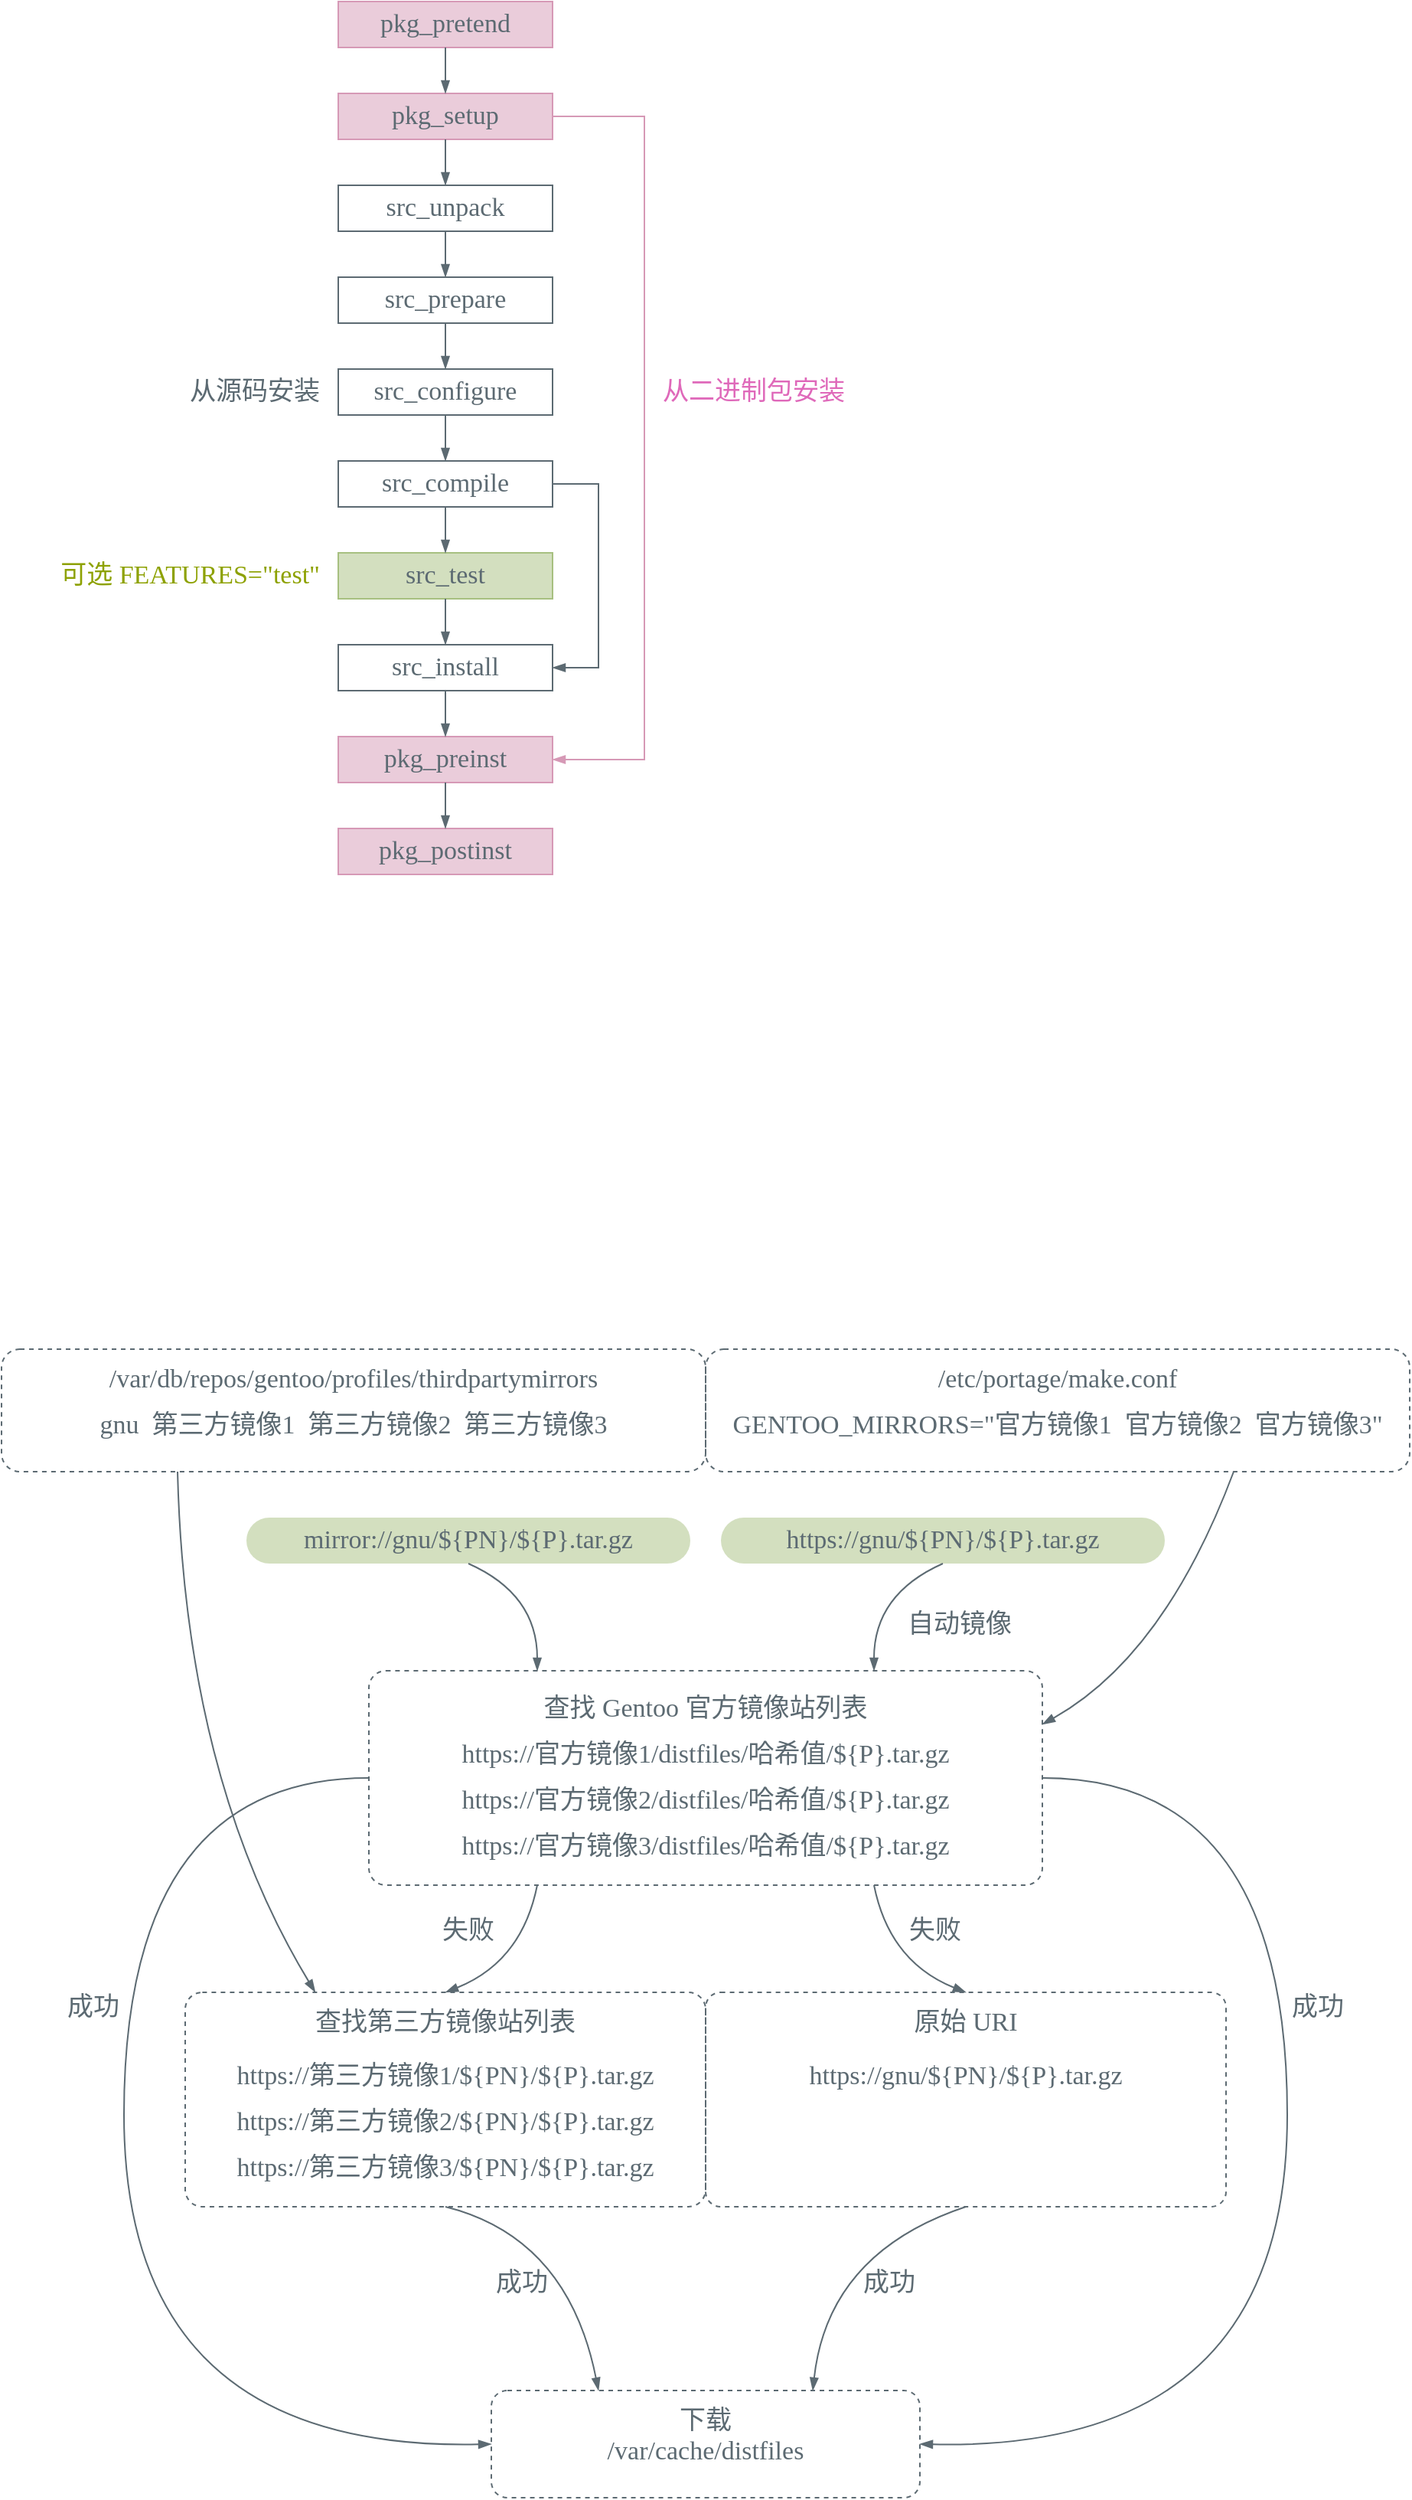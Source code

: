 <mxfile version="28.2.5">
  <diagram name="Page-1" id="5N1QG-RuHGxLHV1p5bVp">
    <mxGraphModel dx="1678" dy="1185" grid="1" gridSize="10" guides="1" tooltips="1" connect="1" arrows="1" fold="1" page="1" pageScale="1" pageWidth="850" pageHeight="1100" math="0" shadow="0">
      <root>
        <mxCell id="0" />
        <mxCell id="1" parent="0" />
        <mxCell id="bOaPK-R4jjNTkl6NAwNz-4" value="&lt;font style=&quot;color: light-dark(rgb(92, 106, 114), rgb(211, 198, 170));&quot;&gt;pkg_pretend&lt;/font&gt;" style="rounded=0;whiteSpace=wrap;html=1;fillColor=light-dark(#D699B6,#D699B6);strokeColor=light-dark(#D699B6,#D699B6);fontFamily=LXGW WenKai Mono;fontColor=light-dark(#5C6A72,#D3C6AA);fontSize=17;strokeOpacity=100;fillOpacity=50;" parent="1" vertex="1">
          <mxGeometry x="1060" y="240" width="140" height="30" as="geometry" />
        </mxCell>
        <mxCell id="bOaPK-R4jjNTkl6NAwNz-5" value="&lt;font style=&quot;color: light-dark(rgb(92, 106, 114), rgb(211, 198, 170));&quot;&gt;pkg_setup&lt;/font&gt;" style="rounded=0;whiteSpace=wrap;html=1;fillColor=light-dark(#D699B6,#D699B6);strokeColor=light-dark(#D699B6,#D699B6);fontFamily=LXGW WenKai Mono;fontColor=light-dark(#5C6A72,#D3C6AA);fontSize=17;strokeOpacity=100;fillOpacity=50;" parent="1" vertex="1">
          <mxGeometry x="1060" y="300" width="140" height="30" as="geometry" />
        </mxCell>
        <mxCell id="bOaPK-R4jjNTkl6NAwNz-6" value="&lt;font style=&quot;color: light-dark(rgb(92, 106, 114), rgb(211, 198, 170));&quot;&gt;src_unpack&lt;/font&gt;" style="rounded=0;whiteSpace=wrap;html=1;fillColor=none;strokeColor=light-dark(#5C6A72,#D3C6AA);fontFamily=LXGW WenKai Mono;fontColor=light-dark(#5C6A72,#D3C6AA);fontSize=17;strokeOpacity=100;fillOpacity=50;" parent="1" vertex="1">
          <mxGeometry x="1060" y="360" width="140" height="30" as="geometry" />
        </mxCell>
        <mxCell id="bOaPK-R4jjNTkl6NAwNz-7" value="&lt;font style=&quot;color: light-dark(rgb(92, 106, 114), rgb(211, 198, 170));&quot;&gt;src_prepare&lt;/font&gt;" style="rounded=0;whiteSpace=wrap;html=1;fillColor=none;strokeColor=light-dark(#5C6A72,#D3C6AA);fontFamily=LXGW WenKai Mono;fontColor=light-dark(#5C6A72,#D3C6AA);fontSize=17;strokeOpacity=100;fillOpacity=50;" parent="1" vertex="1">
          <mxGeometry x="1060" y="420" width="140" height="30" as="geometry" />
        </mxCell>
        <mxCell id="bOaPK-R4jjNTkl6NAwNz-8" value="&lt;font style=&quot;color: light-dark(rgb(92, 106, 114), rgb(211, 198, 170));&quot;&gt;src_configure&lt;/font&gt;" style="rounded=0;whiteSpace=wrap;html=1;fillColor=none;strokeColor=light-dark(#5C6A72,#D3C6AA);fontFamily=LXGW WenKai Mono;fontColor=light-dark(#5C6A72,#D3C6AA);fontSize=17;strokeOpacity=100;fillOpacity=50;" parent="1" vertex="1">
          <mxGeometry x="1060" y="480" width="140" height="30" as="geometry" />
        </mxCell>
        <mxCell id="bOaPK-R4jjNTkl6NAwNz-9" value="&lt;font style=&quot;color: light-dark(rgb(92, 106, 114), rgb(211, 198, 170));&quot;&gt;src_compile&lt;/font&gt;" style="rounded=0;whiteSpace=wrap;html=1;fillColor=none;strokeColor=light-dark(#5C6A72,#D3C6AA);fontFamily=LXGW WenKai Mono;fontColor=light-dark(#5C6A72,#D3C6AA);fontSize=17;strokeOpacity=100;fillOpacity=50;" parent="1" vertex="1">
          <mxGeometry x="1060" y="540" width="140" height="30" as="geometry" />
        </mxCell>
        <mxCell id="bOaPK-R4jjNTkl6NAwNz-10" value="&lt;font style=&quot;color: light-dark(rgb(92, 106, 114), rgb(211, 198, 170));&quot;&gt;src_test&lt;/font&gt;" style="rounded=0;whiteSpace=wrap;html=1;fillColor=#A7C080;strokeColor=#A7C080;fontFamily=LXGW WenKai Mono;fontColor=#5C6A72;fontSize=17;strokeOpacity=100;fillOpacity=50;" parent="1" vertex="1">
          <mxGeometry x="1060" y="600" width="140" height="30" as="geometry" />
        </mxCell>
        <mxCell id="bOaPK-R4jjNTkl6NAwNz-11" value="&lt;font style=&quot;color: light-dark(rgb(92, 106, 114), rgb(211, 198, 170));&quot;&gt;src_install&lt;/font&gt;" style="rounded=0;whiteSpace=wrap;html=1;fillColor=none;strokeColor=light-dark(#5C6A72,#D3C6AA);fontFamily=LXGW WenKai Mono;fontColor=light-dark(#5C6A72,#D3C6AA);fontSize=17;strokeOpacity=100;fillOpacity=50;" parent="1" vertex="1">
          <mxGeometry x="1060" y="660" width="140" height="30" as="geometry" />
        </mxCell>
        <mxCell id="bOaPK-R4jjNTkl6NAwNz-12" value="&lt;font style=&quot;color: light-dark(rgb(92, 106, 114), rgb(211, 198, 170));&quot;&gt;pkg_preinst&lt;/font&gt;" style="rounded=0;whiteSpace=wrap;html=1;fillColor=light-dark(#D699B6,#D699B6);strokeColor=light-dark(#D699B6,#D699B6);fontFamily=LXGW WenKai Mono;fontColor=light-dark(#5C6A72,#D3C6AA);fontSize=17;strokeOpacity=100;fillOpacity=50;" parent="1" vertex="1">
          <mxGeometry x="1060" y="720" width="140" height="30" as="geometry" />
        </mxCell>
        <mxCell id="bOaPK-R4jjNTkl6NAwNz-13" value="&lt;font style=&quot;color: light-dark(rgb(92, 106, 114), rgb(211, 198, 170));&quot;&gt;pkg_postinst&lt;/font&gt;" style="rounded=0;whiteSpace=wrap;html=1;fillColor=light-dark(#D699B6,#D699B6);strokeColor=light-dark(#D699B6,#D699B6);fontFamily=LXGW WenKai Mono;fontColor=light-dark(#5C6A72,#D3C6AA);fontSize=17;strokeOpacity=100;fillOpacity=50;" parent="1" vertex="1">
          <mxGeometry x="1060" y="780" width="140" height="30" as="geometry" />
        </mxCell>
        <mxCell id="bOaPK-R4jjNTkl6NAwNz-14" value="" style="endArrow=blockThin;html=1;rounded=0;strokeColor=light-dark(#5C6A72,#D3C6AA);endFill=1;exitX=0.5;exitY=1;exitDx=0;exitDy=0;entryX=0.5;entryY=0;entryDx=0;entryDy=0;fontFamily=LXGW WenKai Mono;fontSize=17;" parent="1" source="bOaPK-R4jjNTkl6NAwNz-4" target="bOaPK-R4jjNTkl6NAwNz-5" edge="1">
          <mxGeometry width="50" height="50" relative="1" as="geometry">
            <mxPoint x="1050" y="680" as="sourcePoint" />
            <mxPoint x="1100" y="630" as="targetPoint" />
          </mxGeometry>
        </mxCell>
        <mxCell id="bOaPK-R4jjNTkl6NAwNz-15" value="" style="endArrow=blockThin;html=1;rounded=0;strokeColor=light-dark(#5C6A72,#D3C6AA);endFill=1;exitX=0.5;exitY=1;exitDx=0;exitDy=0;entryX=0.5;entryY=0;entryDx=0;entryDy=0;fontFamily=LXGW WenKai Mono;fontSize=17;" parent="1" source="bOaPK-R4jjNTkl6NAwNz-9" target="bOaPK-R4jjNTkl6NAwNz-10" edge="1">
          <mxGeometry width="50" height="50" relative="1" as="geometry">
            <mxPoint x="1360" y="440" as="sourcePoint" />
            <mxPoint x="1360" y="560" as="targetPoint" />
          </mxGeometry>
        </mxCell>
        <mxCell id="bOaPK-R4jjNTkl6NAwNz-16" value="" style="endArrow=blockThin;html=1;rounded=0;strokeColor=light-dark(#5C6A72,#D3C6AA);endFill=1;exitX=0.5;exitY=1;exitDx=0;exitDy=0;entryX=0.5;entryY=0;entryDx=0;entryDy=0;fontFamily=LXGW WenKai Mono;fontSize=17;" parent="1" source="bOaPK-R4jjNTkl6NAwNz-8" target="bOaPK-R4jjNTkl6NAwNz-9" edge="1">
          <mxGeometry width="50" height="50" relative="1" as="geometry">
            <mxPoint x="1350" y="460" as="sourcePoint" />
            <mxPoint x="1350" y="580" as="targetPoint" />
          </mxGeometry>
        </mxCell>
        <mxCell id="bOaPK-R4jjNTkl6NAwNz-17" value="" style="endArrow=blockThin;html=1;rounded=0;strokeColor=light-dark(#5C6A72,#D3C6AA);endFill=1;exitX=0.5;exitY=1;exitDx=0;exitDy=0;entryX=0.5;entryY=0;entryDx=0;entryDy=0;fontFamily=LXGW WenKai Mono;fontSize=17;" parent="1" source="bOaPK-R4jjNTkl6NAwNz-7" target="bOaPK-R4jjNTkl6NAwNz-8" edge="1">
          <mxGeometry width="50" height="50" relative="1" as="geometry">
            <mxPoint x="1340" y="470" as="sourcePoint" />
            <mxPoint x="1340" y="590" as="targetPoint" />
          </mxGeometry>
        </mxCell>
        <mxCell id="bOaPK-R4jjNTkl6NAwNz-18" value="" style="endArrow=blockThin;html=1;rounded=0;strokeColor=light-dark(#5C6A72,#D3C6AA);endFill=1;exitX=0.5;exitY=1;exitDx=0;exitDy=0;entryX=0.5;entryY=0;entryDx=0;entryDy=0;fontFamily=LXGW WenKai Mono;fontSize=17;" parent="1" source="bOaPK-R4jjNTkl6NAwNz-6" target="bOaPK-R4jjNTkl6NAwNz-7" edge="1">
          <mxGeometry width="50" height="50" relative="1" as="geometry">
            <mxPoint x="1320" y="410" as="sourcePoint" />
            <mxPoint x="1320" y="530" as="targetPoint" />
          </mxGeometry>
        </mxCell>
        <mxCell id="bOaPK-R4jjNTkl6NAwNz-19" value="" style="endArrow=blockThin;html=1;rounded=0;strokeColor=light-dark(#5C6A72,#D3C6AA);endFill=1;exitX=0.5;exitY=1;exitDx=0;exitDy=0;entryX=0.5;entryY=0;entryDx=0;entryDy=0;fontFamily=LXGW WenKai Mono;fontSize=17;" parent="1" source="bOaPK-R4jjNTkl6NAwNz-5" target="bOaPK-R4jjNTkl6NAwNz-6" edge="1">
          <mxGeometry width="50" height="50" relative="1" as="geometry">
            <mxPoint x="1310" y="420" as="sourcePoint" />
            <mxPoint x="1310" y="540" as="targetPoint" />
          </mxGeometry>
        </mxCell>
        <mxCell id="bOaPK-R4jjNTkl6NAwNz-20" value="" style="endArrow=blockThin;html=1;rounded=0;strokeColor=light-dark(#5C6A72,#D3C6AA);endFill=1;exitX=0.5;exitY=1;exitDx=0;exitDy=0;entryX=0.5;entryY=0;entryDx=0;entryDy=0;fontFamily=LXGW WenKai Mono;fontSize=17;" parent="1" source="bOaPK-R4jjNTkl6NAwNz-12" target="bOaPK-R4jjNTkl6NAwNz-13" edge="1">
          <mxGeometry width="50" height="50" relative="1" as="geometry">
            <mxPoint x="1379.17" y="660" as="sourcePoint" />
            <mxPoint x="1379.17" y="780" as="targetPoint" />
          </mxGeometry>
        </mxCell>
        <mxCell id="bOaPK-R4jjNTkl6NAwNz-21" value="" style="endArrow=blockThin;html=1;rounded=0;strokeColor=light-dark(#5C6A72,#D3C6AA);endFill=1;exitX=0.5;exitY=1;exitDx=0;exitDy=0;entryX=0.5;entryY=0;entryDx=0;entryDy=0;fontFamily=LXGW WenKai Mono;fontSize=17;" parent="1" source="bOaPK-R4jjNTkl6NAwNz-11" target="bOaPK-R4jjNTkl6NAwNz-12" edge="1">
          <mxGeometry width="50" height="50" relative="1" as="geometry">
            <mxPoint x="1369.17" y="670" as="sourcePoint" />
            <mxPoint x="1369.17" y="790" as="targetPoint" />
          </mxGeometry>
        </mxCell>
        <mxCell id="bOaPK-R4jjNTkl6NAwNz-22" value="" style="endArrow=blockThin;html=1;rounded=0;strokeColor=light-dark(#5C6A72,#D3C6AA);endFill=1;exitX=0.5;exitY=1;exitDx=0;exitDy=0;entryX=0.5;entryY=0;entryDx=0;entryDy=0;fontFamily=LXGW WenKai Mono;fontSize=17;" parent="1" source="bOaPK-R4jjNTkl6NAwNz-10" target="bOaPK-R4jjNTkl6NAwNz-11" edge="1">
          <mxGeometry width="50" height="50" relative="1" as="geometry">
            <mxPoint x="1349.17" y="610" as="sourcePoint" />
            <mxPoint x="1349.17" y="730" as="targetPoint" />
          </mxGeometry>
        </mxCell>
        <mxCell id="bOaPK-R4jjNTkl6NAwNz-23" value="" style="endArrow=blockThin;html=1;rounded=0;strokeColor=light-dark(#D699B6,#D699B6);endFill=1;exitX=1;exitY=0.5;exitDx=0;exitDy=0;entryX=1;entryY=0.5;entryDx=0;entryDy=0;fontFamily=LXGW WenKai Mono;fontSize=17;fillColor=light-dark(#D699B6,#D699B6);" parent="1" source="bOaPK-R4jjNTkl6NAwNz-5" target="bOaPK-R4jjNTkl6NAwNz-12" edge="1">
          <mxGeometry width="50" height="50" relative="1" as="geometry">
            <mxPoint x="1220" y="530" as="sourcePoint" />
            <mxPoint x="1410" y="640" as="targetPoint" />
            <Array as="points">
              <mxPoint x="1260" y="315" />
              <mxPoint x="1260" y="520" />
              <mxPoint x="1260" y="735" />
            </Array>
          </mxGeometry>
        </mxCell>
        <mxCell id="bOaPK-R4jjNTkl6NAwNz-24" value="&lt;span style=&quot;text-wrap-mode: nowrap;&quot;&gt;&lt;font style=&quot;color: light-dark(rgb(223, 105, 186), rgb(214, 153, 182));&quot;&gt;从二进制包安装&lt;/font&gt;&lt;/span&gt;" style="rounded=0;whiteSpace=wrap;html=1;fillColor=none;strokeColor=none;fontFamily=LXGW WenKai Mono;fontColor=#D699B6;fontSize=17;strokeOpacity=100;fillOpacity=50;align=left;" parent="1" vertex="1">
          <mxGeometry x="1270" y="480" width="130" height="30" as="geometry" />
        </mxCell>
        <mxCell id="bOaPK-R4jjNTkl6NAwNz-25" value="&lt;span style=&quot;text-wrap-mode: nowrap;&quot;&gt;&lt;font style=&quot;color: light-dark(rgb(92, 106, 114), rgb(211, 198, 170));&quot;&gt;从源码安装&lt;/font&gt;&lt;/span&gt;" style="rounded=0;whiteSpace=wrap;html=1;fillColor=none;strokeColor=none;fontFamily=LXGW WenKai Mono;fontColor=#5C6A72;fontSize=17;strokeOpacity=100;fillOpacity=50;align=right;" parent="1" vertex="1">
          <mxGeometry x="950" y="480" width="100" height="30" as="geometry" />
        </mxCell>
        <mxCell id="bOaPK-R4jjNTkl6NAwNz-26" value="" style="endArrow=blockThin;html=1;rounded=0;strokeColor=light-dark(#5C6A72,#D3C6AA);endFill=1;exitX=1;exitY=0.5;exitDx=0;exitDy=0;entryX=1;entryY=0.5;entryDx=0;entryDy=0;fontFamily=LXGW WenKai Mono;fontSize=17;" parent="1" source="bOaPK-R4jjNTkl6NAwNz-9" target="bOaPK-R4jjNTkl6NAwNz-11" edge="1">
          <mxGeometry width="50" height="50" relative="1" as="geometry">
            <mxPoint x="1060" y="690" as="sourcePoint" />
            <mxPoint x="1060" y="780" as="targetPoint" />
            <Array as="points">
              <mxPoint x="1230" y="555" />
              <mxPoint x="1230" y="675" />
            </Array>
          </mxGeometry>
        </mxCell>
        <mxCell id="bOaPK-R4jjNTkl6NAwNz-27" value="&lt;font style=&quot;color: light-dark(rgb(141, 161, 1), rgb(167, 192, 128));&quot;&gt;&lt;span style=&quot;text-wrap-mode: nowrap;&quot;&gt;可选&amp;nbsp;&lt;/span&gt;&lt;span style=&quot;text-wrap-mode: nowrap;&quot;&gt;&lt;font&gt;FEATURES=&quot;test&quot;&lt;/font&gt;&lt;/span&gt;&lt;/font&gt;" style="rounded=0;whiteSpace=wrap;html=1;fillColor=none;strokeColor=none;fontFamily=LXGW WenKai Mono;fontColor=#A7C080;fontSize=17;strokeOpacity=100;fillOpacity=50;align=right;" parent="1" vertex="1">
          <mxGeometry x="870" y="600" width="180" height="30" as="geometry" />
        </mxCell>
        <mxCell id="bOaPK-R4jjNTkl6NAwNz-30" value="" style="rounded=1;whiteSpace=wrap;html=1;strokeColor=light-dark(#5C6A72,#D3C6AA);fillColor=none;dashed=1;fontFamily=LXGW WenKai Mono;fontSize=17;" parent="1" vertex="1">
          <mxGeometry x="840" y="1120" width="460" height="80" as="geometry" />
        </mxCell>
        <mxCell id="bOaPK-R4jjNTkl6NAwNz-31" value="" style="rounded=1;whiteSpace=wrap;html=1;strokeColor=light-dark(#5C6A72,#D3C6AA);fillColor=none;dashed=1;fontFamily=LXGW WenKai Mono;fontSize=17;" parent="1" vertex="1">
          <mxGeometry x="1300" y="1120" width="460" height="80" as="geometry" />
        </mxCell>
        <mxCell id="bOaPK-R4jjNTkl6NAwNz-32" value="" style="rounded=1;whiteSpace=wrap;html=1;strokeColor=light-dark(#5C6A72,#D3C6AA);fillColor=none;dashed=1;fontFamily=LXGW WenKai Mono;fontSize=17;" parent="1" vertex="1">
          <mxGeometry x="1160" y="1800" width="280" height="70" as="geometry" />
        </mxCell>
        <mxCell id="bOaPK-R4jjNTkl6NAwNz-33" value="" style="rounded=1;whiteSpace=wrap;html=1;strokeColor=light-dark(#5C6A72,#D3C6AA);fillColor=none;dashed=1;fontFamily=LXGW WenKai Mono;fontSize=17;arcSize=7;" parent="1" vertex="1">
          <mxGeometry x="1300" y="1540" width="340" height="140" as="geometry" />
        </mxCell>
        <mxCell id="bOaPK-R4jjNTkl6NAwNz-34" value="" style="rounded=1;whiteSpace=wrap;html=1;strokeColor=light-dark(#5C6A72,#D3C6AA);fillColor=none;dashed=1;fontFamily=LXGW WenKai Mono;fontSize=17;arcSize=8;" parent="1" vertex="1">
          <mxGeometry x="960" y="1540" width="340" height="140" as="geometry" />
        </mxCell>
        <mxCell id="bOaPK-R4jjNTkl6NAwNz-35" value="" style="rounded=1;whiteSpace=wrap;html=1;strokeColor=light-dark(#5C6A72,#D3C6AA);fillColor=none;dashed=1;fontFamily=LXGW WenKai Mono;fontSize=17;arcSize=8;" parent="1" vertex="1">
          <mxGeometry x="1080" y="1330" width="440" height="140" as="geometry" />
        </mxCell>
        <mxCell id="bOaPK-R4jjNTkl6NAwNz-36" value="&lt;font style=&quot;color: light-dark(rgb(92, 106, 114), rgb(211, 198, 170));&quot;&gt;mirror://gnu/${PN}/${P}.tar.gz&lt;/font&gt;" style="rounded=1;whiteSpace=wrap;html=1;fillColor=light-dark(#A7C080,#A7C080);strokeColor=none;fontFamily=LXGW WenKai Mono;fontColor=light-dark(#5C6A72,#D3C6AA);fontSize=17;strokeOpacity=100;fillOpacity=50;align=center;arcSize=50;" parent="1" vertex="1">
          <mxGeometry x="1000" y="1230" width="290" height="30" as="geometry" />
        </mxCell>
        <mxCell id="bOaPK-R4jjNTkl6NAwNz-37" value="&lt;font style=&quot;color: light-dark(rgb(92, 106, 114), rgb(211, 198, 170));&quot;&gt;https://gnu/${PN}/${P}.tar.gz&lt;/font&gt;" style="rounded=1;whiteSpace=wrap;html=1;fillColor=light-dark(#A7C080,#A7C080);strokeColor=none;fontFamily=LXGW WenKai Mono;fontColor=light-dark(#5C6A72,#D3C6AA);fontSize=17;strokeOpacity=100;fillOpacity=50;align=center;arcSize=50;" parent="1" vertex="1">
          <mxGeometry x="1310" y="1230" width="290" height="30" as="geometry" />
        </mxCell>
        <mxCell id="bOaPK-R4jjNTkl6NAwNz-38" value="&lt;font style=&quot;color: light-dark(rgb(92, 106, 114), rgb(211, 198, 170));&quot;&gt;查找 Gentoo 官方镜像站列表&lt;/font&gt;" style="rounded=0;whiteSpace=wrap;html=1;fillColor=none;strokeColor=none;fontFamily=LXGW WenKai Mono;fontColor=#5C6A72;fontSize=17;strokeOpacity=100;fillOpacity=50;align=center;" parent="1" vertex="1">
          <mxGeometry x="1120" y="1340" width="360" height="30" as="geometry" />
        </mxCell>
        <mxCell id="bOaPK-R4jjNTkl6NAwNz-39" value="&lt;font style=&quot;color: light-dark(rgb(92, 106, 114), rgb(211, 198, 170));&quot;&gt;/etc/portage/make.conf&lt;/font&gt;" style="rounded=0;whiteSpace=wrap;html=1;fillColor=none;strokeColor=none;fontFamily=LXGW WenKai Mono;fontColor=#5C6A72;fontSize=17;strokeOpacity=100;fillOpacity=50;" parent="1" vertex="1">
          <mxGeometry x="1300" y="1130" width="460" height="20" as="geometry" />
        </mxCell>
        <mxCell id="bOaPK-R4jjNTkl6NAwNz-40" value="&lt;font style=&quot;color: light-dark(rgb(92, 106, 114), rgb(211, 198, 170));&quot;&gt;GENTOO_MIRRORS=&quot;官方镜像1&amp;nbsp; 官方镜像2&amp;nbsp; 官方镜像3&quot;&lt;/font&gt;" style="rounded=0;whiteSpace=wrap;html=1;fillColor=none;strokeColor=none;fontFamily=LXGW WenKai Mono;fontColor=#5C6A72;fontSize=17;strokeOpacity=100;fillOpacity=50;" parent="1" vertex="1">
          <mxGeometry x="1300" y="1160" width="460" height="20" as="geometry" />
        </mxCell>
        <mxCell id="bOaPK-R4jjNTkl6NAwNz-41" value="&lt;font style=&quot;color: light-dark(rgb(92, 106, 114), rgb(211, 198, 170));&quot;&gt;/var/db/repos/gentoo/profiles/thirdpartymirrors&lt;/font&gt;" style="rounded=0;whiteSpace=wrap;html=1;fillColor=none;strokeColor=none;fontFamily=LXGW WenKai Mono;fontColor=#5C6A72;fontSize=17;strokeOpacity=100;fillOpacity=50;align=center;" parent="1" vertex="1">
          <mxGeometry x="840" y="1130" width="460" height="20" as="geometry" />
        </mxCell>
        <mxCell id="bOaPK-R4jjNTkl6NAwNz-42" value="&lt;font style=&quot;color: light-dark(rgb(92, 106, 114), rgb(211, 198, 170));&quot;&gt;查找第三方镜像站列表&lt;/font&gt;" style="rounded=0;whiteSpace=wrap;html=1;fillColor=none;strokeColor=none;fontFamily=LXGW WenKai Mono;fontColor=#5C6A72;fontSize=17;strokeOpacity=100;fillOpacity=50;align=center;" parent="1" vertex="1">
          <mxGeometry x="960" y="1540" width="340" height="40" as="geometry" />
        </mxCell>
        <mxCell id="bOaPK-R4jjNTkl6NAwNz-43" value="&lt;font style=&quot;color: light-dark(rgb(92, 106, 114), rgb(211, 198, 170));&quot;&gt;下载&lt;/font&gt;" style="rounded=0;whiteSpace=wrap;html=1;fillColor=none;strokeColor=none;fontFamily=LXGW WenKai Mono;fontColor=#5C6A72;fontSize=17;strokeOpacity=100;fillOpacity=50;" parent="1" vertex="1">
          <mxGeometry x="1220" y="1810" width="160" height="20" as="geometry" />
        </mxCell>
        <mxCell id="bOaPK-R4jjNTkl6NAwNz-44" value="&lt;font style=&quot;color: light-dark(rgb(92, 106, 114), rgb(211, 198, 170));&quot;&gt;原始 URI&lt;/font&gt;" style="rounded=0;whiteSpace=wrap;html=1;fillColor=none;strokeColor=none;fontFamily=LXGW WenKai Mono;fontColor=#5C6A72;fontSize=17;strokeOpacity=100;fillOpacity=50;align=center;" parent="1" vertex="1">
          <mxGeometry x="1300" y="1540" width="340" height="40" as="geometry" />
        </mxCell>
        <mxCell id="bOaPK-R4jjNTkl6NAwNz-45" value="&lt;font style=&quot;color: light-dark(rgb(92, 106, 114), rgb(211, 198, 170));&quot;&gt;/var/cache/distfiles&lt;/font&gt;" style="rounded=0;whiteSpace=wrap;html=1;fillColor=none;strokeColor=none;fontFamily=LXGW WenKai Mono;fontColor=#5C6A72;fontSize=17;strokeOpacity=100;fillOpacity=50;align=center;" parent="1" vertex="1">
          <mxGeometry x="1160" y="1830" width="280" height="20" as="geometry" />
        </mxCell>
        <mxCell id="bOaPK-R4jjNTkl6NAwNz-46" value="&lt;font style=&quot;color: light-dark(rgb(92, 106, 114), rgb(211, 198, 170));&quot;&gt;https://gnu/${PN}/${P}.tar.gz&lt;/font&gt;" style="rounded=0;whiteSpace=wrap;html=1;fillColor=none;strokeColor=none;fontFamily=LXGW WenKai Mono;fontColor=#5C6A72;fontSize=17;strokeOpacity=100;fillOpacity=50;align=center;" parent="1" vertex="1">
          <mxGeometry x="1300" y="1580" width="340" height="30" as="geometry" />
        </mxCell>
        <mxCell id="bOaPK-R4jjNTkl6NAwNz-47" value="&lt;font style=&quot;color: light-dark(rgb(92, 106, 114), rgb(211, 198, 170));&quot;&gt;gnu&amp;nbsp; 第三方镜像1&amp;nbsp; 第三方镜像2&amp;nbsp; 第三方镜像3&lt;/font&gt;" style="rounded=0;whiteSpace=wrap;html=1;fillColor=none;strokeColor=none;fontFamily=LXGW WenKai Mono;fontColor=#5C6A72;fontSize=17;strokeOpacity=100;fillOpacity=50;" parent="1" vertex="1">
          <mxGeometry x="840" y="1160" width="460" height="20" as="geometry" />
        </mxCell>
        <mxCell id="bOaPK-R4jjNTkl6NAwNz-48" value="&lt;font style=&quot;color: light-dark(rgb(92, 106, 114), rgb(211, 198, 170));&quot;&gt;https://官方镜像1/distfiles/哈希值/${P}.tar.gz&lt;/font&gt;" style="rounded=0;whiteSpace=wrap;html=1;fillColor=none;strokeColor=none;fontFamily=LXGW WenKai Mono;fontColor=#5C6A72;fontSize=17;strokeOpacity=100;fillOpacity=50;align=center;" parent="1" vertex="1">
          <mxGeometry x="1080" y="1370" width="440" height="30" as="geometry" />
        </mxCell>
        <mxCell id="bOaPK-R4jjNTkl6NAwNz-49" value="&lt;font style=&quot;color: light-dark(rgb(92, 106, 114), rgb(211, 198, 170));&quot;&gt;https://官方镜像2/distfiles/哈希值/${P}.tar.gz&lt;/font&gt;" style="rounded=0;whiteSpace=wrap;html=1;fillColor=none;strokeColor=none;fontFamily=LXGW WenKai Mono;fontColor=#5C6A72;fontSize=17;strokeOpacity=100;fillOpacity=50;align=center;" parent="1" vertex="1">
          <mxGeometry x="1080" y="1400" width="440" height="30" as="geometry" />
        </mxCell>
        <mxCell id="bOaPK-R4jjNTkl6NAwNz-50" value="&lt;font style=&quot;color: light-dark(rgb(92, 106, 114), rgb(211, 198, 170));&quot;&gt;https://官方镜像3/distfiles/哈希值/${P}.tar.gz&lt;/font&gt;" style="rounded=0;whiteSpace=wrap;html=1;fillColor=none;strokeColor=none;fontFamily=LXGW WenKai Mono;fontColor=#5C6A72;fontSize=17;strokeOpacity=100;fillOpacity=50;align=center;" parent="1" vertex="1">
          <mxGeometry x="1080" y="1430" width="440" height="30" as="geometry" />
        </mxCell>
        <mxCell id="bOaPK-R4jjNTkl6NAwNz-51" value="&lt;font style=&quot;color: light-dark(rgb(92, 106, 114), rgb(211, 198, 170));&quot;&gt;https://第三方镜像1/${PN}/${P}.tar.gz&lt;/font&gt;" style="rounded=0;whiteSpace=wrap;html=1;fillColor=none;strokeColor=none;fontFamily=LXGW WenKai Mono;fontColor=#5C6A72;fontSize=17;strokeOpacity=100;fillOpacity=50;align=center;" parent="1" vertex="1">
          <mxGeometry x="960" y="1580" width="340" height="30" as="geometry" />
        </mxCell>
        <mxCell id="bOaPK-R4jjNTkl6NAwNz-52" value="&lt;font style=&quot;color: light-dark(rgb(92, 106, 114), rgb(211, 198, 170));&quot;&gt;https://第三方镜像2/${PN}/${P}.tar.gz&lt;/font&gt;" style="rounded=0;whiteSpace=wrap;html=1;fillColor=none;strokeColor=none;fontFamily=LXGW WenKai Mono;fontColor=#5C6A72;fontSize=17;strokeOpacity=100;fillOpacity=50;align=center;" parent="1" vertex="1">
          <mxGeometry x="960" y="1610" width="340" height="30" as="geometry" />
        </mxCell>
        <mxCell id="bOaPK-R4jjNTkl6NAwNz-53" value="&lt;font style=&quot;color: light-dark(rgb(92, 106, 114), rgb(211, 198, 170));&quot;&gt;https://第三方镜像3/${PN}/${P}.tar.gz&lt;/font&gt;" style="rounded=0;whiteSpace=wrap;html=1;fillColor=none;strokeColor=none;fontFamily=LXGW WenKai Mono;fontColor=#5C6A72;fontSize=17;strokeOpacity=100;fillOpacity=50;align=center;" parent="1" vertex="1">
          <mxGeometry x="960" y="1640" width="340" height="30" as="geometry" />
        </mxCell>
        <mxCell id="bOaPK-R4jjNTkl6NAwNz-54" value="" style="curved=1;endArrow=blockThin;rounded=0;exitX=0.5;exitY=1;exitDx=0;exitDy=0;labelBackgroundColor=none;fontColor=#5C6A72;strokeColor=light-dark(#5C6A72,#D3C6AA);endFill=1;entryX=0.25;entryY=0;entryDx=0;entryDy=0;fontFamily=LXGW WenKai Mono;fontSize=17;" parent="1" source="bOaPK-R4jjNTkl6NAwNz-36" target="bOaPK-R4jjNTkl6NAwNz-35" edge="1">
          <mxGeometry width="50" height="50" relative="1" as="geometry">
            <mxPoint x="1100" y="1310" as="sourcePoint" />
            <mxPoint x="1100" y="1340" as="targetPoint" />
            <Array as="points">
              <mxPoint x="1190" y="1280" />
            </Array>
          </mxGeometry>
        </mxCell>
        <mxCell id="bOaPK-R4jjNTkl6NAwNz-55" value="" style="curved=1;endArrow=blockThin;rounded=0;exitX=0.5;exitY=1;exitDx=0;exitDy=0;labelBackgroundColor=none;fontColor=#5C6A72;strokeColor=light-dark(#5C6A72,#D3C6AA);endFill=1;entryX=0.75;entryY=0;entryDx=0;entryDy=0;fontFamily=LXGW WenKai Mono;fontSize=17;" parent="1" source="bOaPK-R4jjNTkl6NAwNz-37" target="bOaPK-R4jjNTkl6NAwNz-35" edge="1">
          <mxGeometry width="50" height="50" relative="1" as="geometry">
            <mxPoint x="1355" y="1290" as="sourcePoint" />
            <mxPoint x="1350" y="1310" as="targetPoint" />
            <Array as="points">
              <mxPoint x="1410" y="1280" />
            </Array>
          </mxGeometry>
        </mxCell>
        <mxCell id="bOaPK-R4jjNTkl6NAwNz-56" value="&lt;font style=&quot;color: light-dark(rgb(92, 106, 114), rgb(211, 198, 170));&quot;&gt;自动镜像&lt;/font&gt;" style="rounded=0;whiteSpace=wrap;html=1;fillColor=none;strokeColor=none;fontFamily=LXGW WenKai Mono;fontColor=#5C6A72;fontSize=17;strokeOpacity=100;fillOpacity=50;align=left;" parent="1" vertex="1">
          <mxGeometry x="1430" y="1290" width="80" height="20" as="geometry" />
        </mxCell>
        <mxCell id="bOaPK-R4jjNTkl6NAwNz-57" value="" style="curved=1;endArrow=blockThin;rounded=0;exitX=0.25;exitY=1;exitDx=0;exitDy=0;labelBackgroundColor=none;fontColor=#5C6A72;strokeColor=light-dark(#5C6A72,#D3C6AA);endFill=1;entryX=0.5;entryY=0;entryDx=0;entryDy=0;fontFamily=LXGW WenKai Mono;fontSize=17;" parent="1" source="bOaPK-R4jjNTkl6NAwNz-35" target="bOaPK-R4jjNTkl6NAwNz-34" edge="1">
          <mxGeometry width="50" height="50" relative="1" as="geometry">
            <mxPoint x="1180" y="1490" as="sourcePoint" />
            <mxPoint x="1215" y="1570" as="targetPoint" />
            <Array as="points">
              <mxPoint x="1180" y="1520" />
            </Array>
          </mxGeometry>
        </mxCell>
        <mxCell id="bOaPK-R4jjNTkl6NAwNz-58" value="" style="curved=1;endArrow=blockThin;rounded=0;exitX=0.75;exitY=1;exitDx=0;exitDy=0;labelBackgroundColor=none;fontColor=#5C6A72;strokeColor=light-dark(#5C6A72,#D3C6AA);endFill=1;entryX=0.5;entryY=0;entryDx=0;entryDy=0;fontFamily=LXGW WenKai Mono;fontSize=17;" parent="1" source="bOaPK-R4jjNTkl6NAwNz-35" target="bOaPK-R4jjNTkl6NAwNz-33" edge="1">
          <mxGeometry width="50" height="50" relative="1" as="geometry">
            <mxPoint x="1285" y="1490" as="sourcePoint" />
            <mxPoint x="1210" y="1570" as="targetPoint" />
            <Array as="points">
              <mxPoint x="1420" y="1520" />
            </Array>
          </mxGeometry>
        </mxCell>
        <mxCell id="bOaPK-R4jjNTkl6NAwNz-59" value="&lt;font style=&quot;color: light-dark(rgb(92, 106, 114), rgb(211, 198, 170));&quot;&gt;失败&lt;/font&gt;" style="rounded=0;whiteSpace=wrap;html=1;fillColor=none;strokeColor=none;fontFamily=LXGW WenKai Mono;fontColor=#5C6A72;fontSize=17;strokeOpacity=100;fillOpacity=50;align=center;" parent="1" vertex="1">
          <mxGeometry x="1125" y="1490" width="40" height="20" as="geometry" />
        </mxCell>
        <mxCell id="bOaPK-R4jjNTkl6NAwNz-60" value="&lt;font style=&quot;color: light-dark(rgb(92, 106, 114), rgb(211, 198, 170));&quot;&gt;失败&lt;/font&gt;" style="rounded=0;whiteSpace=wrap;html=1;fillColor=none;strokeColor=none;fontFamily=LXGW WenKai Mono;fontColor=#5C6A72;fontSize=17;strokeOpacity=100;fillOpacity=50;align=center;" parent="1" vertex="1">
          <mxGeometry x="1430" y="1490" width="40" height="20" as="geometry" />
        </mxCell>
        <mxCell id="bOaPK-R4jjNTkl6NAwNz-61" value="" style="curved=1;endArrow=blockThin;rounded=0;exitX=0;exitY=0.5;exitDx=0;exitDy=0;labelBackgroundColor=none;fontColor=#5C6A72;strokeColor=light-dark(#5C6A72,#D3C6AA);endFill=1;entryX=0;entryY=0.5;entryDx=0;entryDy=0;fontFamily=LXGW WenKai Mono;fontSize=17;" parent="1" source="bOaPK-R4jjNTkl6NAwNz-35" target="bOaPK-R4jjNTkl6NAwNz-32" edge="1">
          <mxGeometry width="50" height="50" relative="1" as="geometry">
            <mxPoint x="1105" y="1400" as="sourcePoint" />
            <mxPoint x="1070" y="1480" as="targetPoint" />
            <Array as="points">
              <mxPoint x="920" y="1400" />
              <mxPoint x="920" y="1840" />
            </Array>
          </mxGeometry>
        </mxCell>
        <mxCell id="bOaPK-R4jjNTkl6NAwNz-62" value="" style="curved=1;endArrow=blockThin;rounded=0;exitX=0.5;exitY=1;exitDx=0;exitDy=0;labelBackgroundColor=none;fontColor=#5C6A72;strokeColor=light-dark(#5C6A72,#D3C6AA);endFill=1;entryX=0.75;entryY=0;entryDx=0;entryDy=0;fontFamily=LXGW WenKai Mono;fontSize=17;" parent="1" source="bOaPK-R4jjNTkl6NAwNz-33" target="bOaPK-R4jjNTkl6NAwNz-32" edge="1">
          <mxGeometry width="50" height="50" relative="1" as="geometry">
            <mxPoint x="1485" y="1690" as="sourcePoint" />
            <mxPoint x="1430" y="1770" as="targetPoint" />
            <Array as="points">
              <mxPoint x="1380" y="1710" />
            </Array>
          </mxGeometry>
        </mxCell>
        <mxCell id="bOaPK-R4jjNTkl6NAwNz-63" value="" style="curved=1;endArrow=blockThin;rounded=0;exitX=0.5;exitY=1;exitDx=0;exitDy=0;labelBackgroundColor=none;fontColor=#5C6A72;strokeColor=light-dark(#5C6A72,#D3C6AA);endFill=1;entryX=0.25;entryY=0;entryDx=0;entryDy=0;fontFamily=LXGW WenKai Mono;fontSize=17;" parent="1" source="bOaPK-R4jjNTkl6NAwNz-34" target="bOaPK-R4jjNTkl6NAwNz-32" edge="1">
          <mxGeometry width="50" height="50" relative="1" as="geometry">
            <mxPoint x="1205" y="1670" as="sourcePoint" />
            <mxPoint x="1150" y="1750" as="targetPoint" />
            <Array as="points">
              <mxPoint x="1210" y="1700" />
            </Array>
          </mxGeometry>
        </mxCell>
        <mxCell id="bOaPK-R4jjNTkl6NAwNz-64" value="&lt;font style=&quot;color: light-dark(rgb(92, 106, 114), rgb(211, 198, 170));&quot;&gt;成功&lt;/font&gt;" style="rounded=0;whiteSpace=wrap;html=1;fillColor=none;strokeColor=none;fontFamily=LXGW WenKai Mono;fontColor=#5C6A72;fontSize=17;strokeOpacity=100;fillOpacity=50;align=center;" parent="1" vertex="1">
          <mxGeometry x="880" y="1540" width="40" height="20" as="geometry" />
        </mxCell>
        <mxCell id="bOaPK-R4jjNTkl6NAwNz-65" value="" style="curved=1;endArrow=blockThin;rounded=0;exitX=1;exitY=0.5;exitDx=0;exitDy=0;labelBackgroundColor=none;fontColor=#5C6A72;strokeColor=light-dark(#5C6A72,#D3C6AA);endFill=1;entryX=1;entryY=0.5;entryDx=0;entryDy=0;fontFamily=LXGW WenKai Mono;fontSize=17;" parent="1" source="bOaPK-R4jjNTkl6NAwNz-35" target="bOaPK-R4jjNTkl6NAwNz-32" edge="1">
          <mxGeometry width="50" height="50" relative="1" as="geometry">
            <mxPoint x="1480" y="1690" as="sourcePoint" />
            <mxPoint x="1390" y="1770" as="targetPoint" />
            <Array as="points">
              <mxPoint x="1680" y="1400" />
              <mxPoint x="1680" y="1840" />
            </Array>
          </mxGeometry>
        </mxCell>
        <mxCell id="bOaPK-R4jjNTkl6NAwNz-66" value="&lt;font style=&quot;color: light-dark(rgb(92, 106, 114), rgb(211, 198, 170));&quot;&gt;成功&lt;/font&gt;" style="rounded=0;whiteSpace=wrap;html=1;fillColor=none;strokeColor=none;fontFamily=LXGW WenKai Mono;fontColor=#5C6A72;fontSize=17;strokeOpacity=100;fillOpacity=50;align=center;" parent="1" vertex="1">
          <mxGeometry x="1680" y="1540" width="40" height="20" as="geometry" />
        </mxCell>
        <mxCell id="bOaPK-R4jjNTkl6NAwNz-67" value="&lt;font style=&quot;color: light-dark(rgb(92, 106, 114), rgb(211, 198, 170));&quot;&gt;成功&lt;/font&gt;" style="rounded=0;whiteSpace=wrap;html=1;fillColor=none;strokeColor=none;fontFamily=LXGW WenKai Mono;fontColor=#5C6A72;fontSize=17;strokeOpacity=100;fillOpacity=50;align=center;" parent="1" vertex="1">
          <mxGeometry x="1400" y="1720" width="40" height="20" as="geometry" />
        </mxCell>
        <mxCell id="bOaPK-R4jjNTkl6NAwNz-68" value="&lt;font style=&quot;color: light-dark(rgb(92, 106, 114), rgb(211, 198, 170));&quot;&gt;成功&lt;/font&gt;" style="rounded=0;whiteSpace=wrap;html=1;fillColor=none;strokeColor=none;fontFamily=LXGW WenKai Mono;fontColor=#5C6A72;fontSize=17;strokeOpacity=100;fillOpacity=50;align=center;" parent="1" vertex="1">
          <mxGeometry x="1160" y="1720" width="40" height="20" as="geometry" />
        </mxCell>
        <mxCell id="bOaPK-R4jjNTkl6NAwNz-69" value="" style="curved=1;endArrow=blockThin;rounded=0;exitX=0.75;exitY=1;exitDx=0;exitDy=0;labelBackgroundColor=none;fontColor=#5C6A72;strokeColor=light-dark(#5C6A72,#D3C6AA);endFill=1;entryX=1;entryY=0.25;entryDx=0;entryDy=0;fontFamily=LXGW WenKai Mono;fontSize=17;" parent="1" source="bOaPK-R4jjNTkl6NAwNz-31" target="bOaPK-R4jjNTkl6NAwNz-35" edge="1">
          <mxGeometry width="50" height="50" relative="1" as="geometry">
            <mxPoint x="1670" y="1160" as="sourcePoint" />
            <mxPoint x="1705" y="1240" as="targetPoint" />
            <Array as="points">
              <mxPoint x="1600" y="1320" />
            </Array>
          </mxGeometry>
        </mxCell>
        <mxCell id="bOaPK-R4jjNTkl6NAwNz-70" value="" style="curved=1;endArrow=blockThin;rounded=0;exitX=0.25;exitY=1;exitDx=0;exitDy=0;labelBackgroundColor=none;fontColor=#5C6A72;strokeColor=light-dark(#5C6A72,#D3C6AA);endFill=1;entryX=0.25;entryY=0;entryDx=0;entryDy=0;fontFamily=LXGW WenKai Mono;fontSize=17;" parent="1" source="bOaPK-R4jjNTkl6NAwNz-30" target="bOaPK-R4jjNTkl6NAwNz-34" edge="1">
          <mxGeometry width="50" height="50" relative="1" as="geometry">
            <mxPoint x="975" y="1270" as="sourcePoint" />
            <mxPoint x="940" y="1350" as="targetPoint" />
            <Array as="points">
              <mxPoint x="960" y="1400" />
            </Array>
          </mxGeometry>
        </mxCell>
      </root>
    </mxGraphModel>
  </diagram>
</mxfile>
